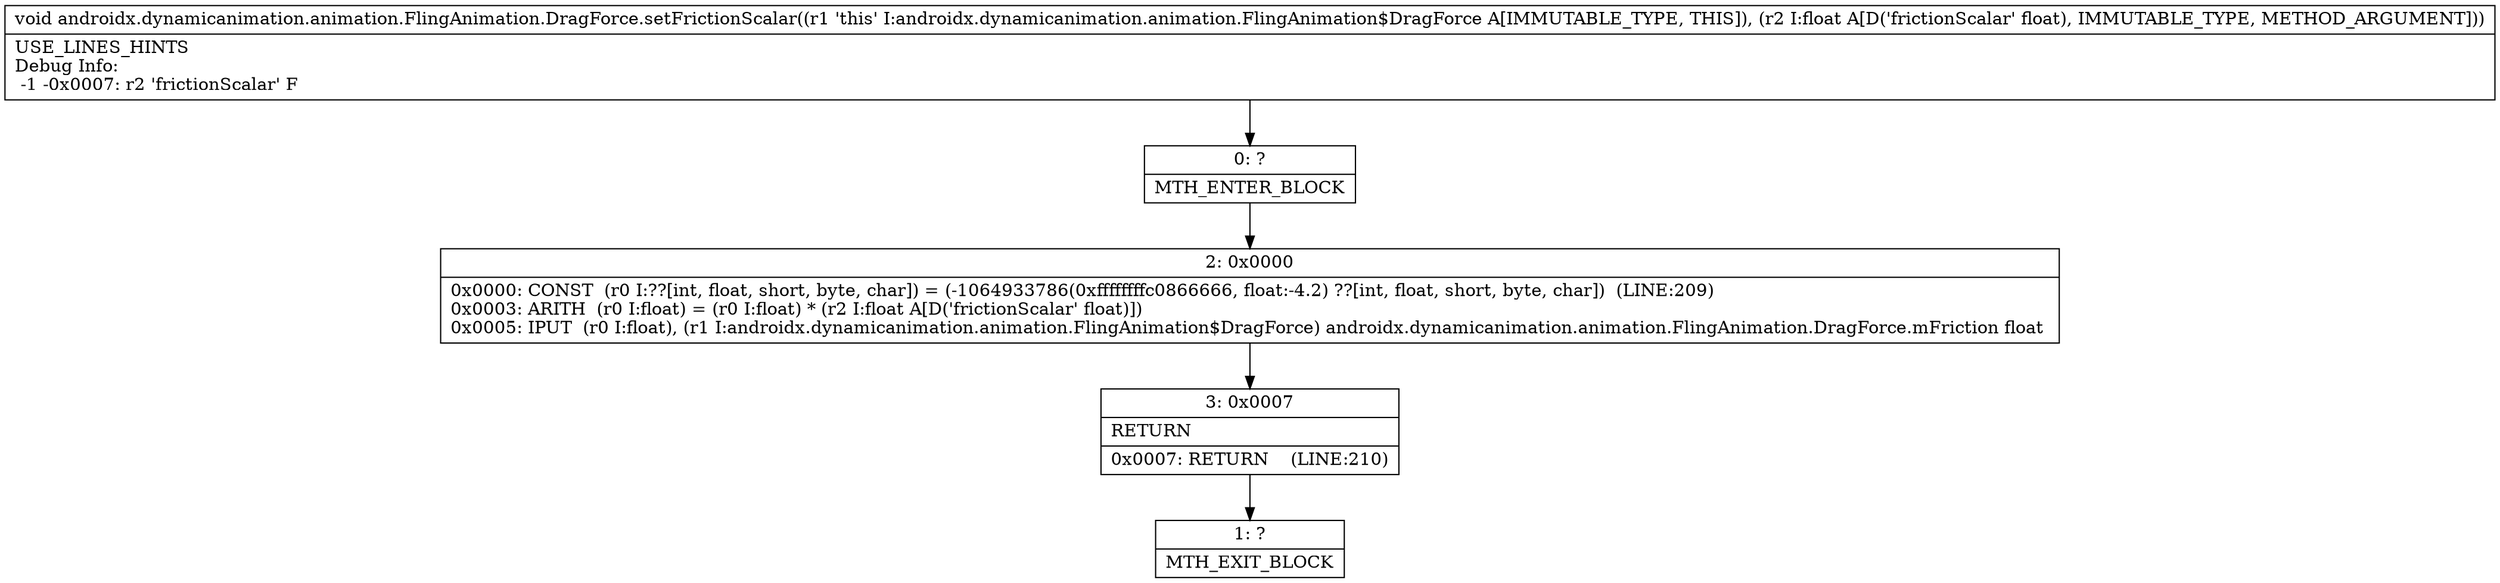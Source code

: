 digraph "CFG forandroidx.dynamicanimation.animation.FlingAnimation.DragForce.setFrictionScalar(F)V" {
Node_0 [shape=record,label="{0\:\ ?|MTH_ENTER_BLOCK\l}"];
Node_2 [shape=record,label="{2\:\ 0x0000|0x0000: CONST  (r0 I:??[int, float, short, byte, char]) = (\-1064933786(0xffffffffc0866666, float:\-4.2) ??[int, float, short, byte, char])  (LINE:209)\l0x0003: ARITH  (r0 I:float) = (r0 I:float) * (r2 I:float A[D('frictionScalar' float)]) \l0x0005: IPUT  (r0 I:float), (r1 I:androidx.dynamicanimation.animation.FlingAnimation$DragForce) androidx.dynamicanimation.animation.FlingAnimation.DragForce.mFriction float \l}"];
Node_3 [shape=record,label="{3\:\ 0x0007|RETURN\l|0x0007: RETURN    (LINE:210)\l}"];
Node_1 [shape=record,label="{1\:\ ?|MTH_EXIT_BLOCK\l}"];
MethodNode[shape=record,label="{void androidx.dynamicanimation.animation.FlingAnimation.DragForce.setFrictionScalar((r1 'this' I:androidx.dynamicanimation.animation.FlingAnimation$DragForce A[IMMUTABLE_TYPE, THIS]), (r2 I:float A[D('frictionScalar' float), IMMUTABLE_TYPE, METHOD_ARGUMENT]))  | USE_LINES_HINTS\lDebug Info:\l  \-1 \-0x0007: r2 'frictionScalar' F\l}"];
MethodNode -> Node_0;Node_0 -> Node_2;
Node_2 -> Node_3;
Node_3 -> Node_1;
}

